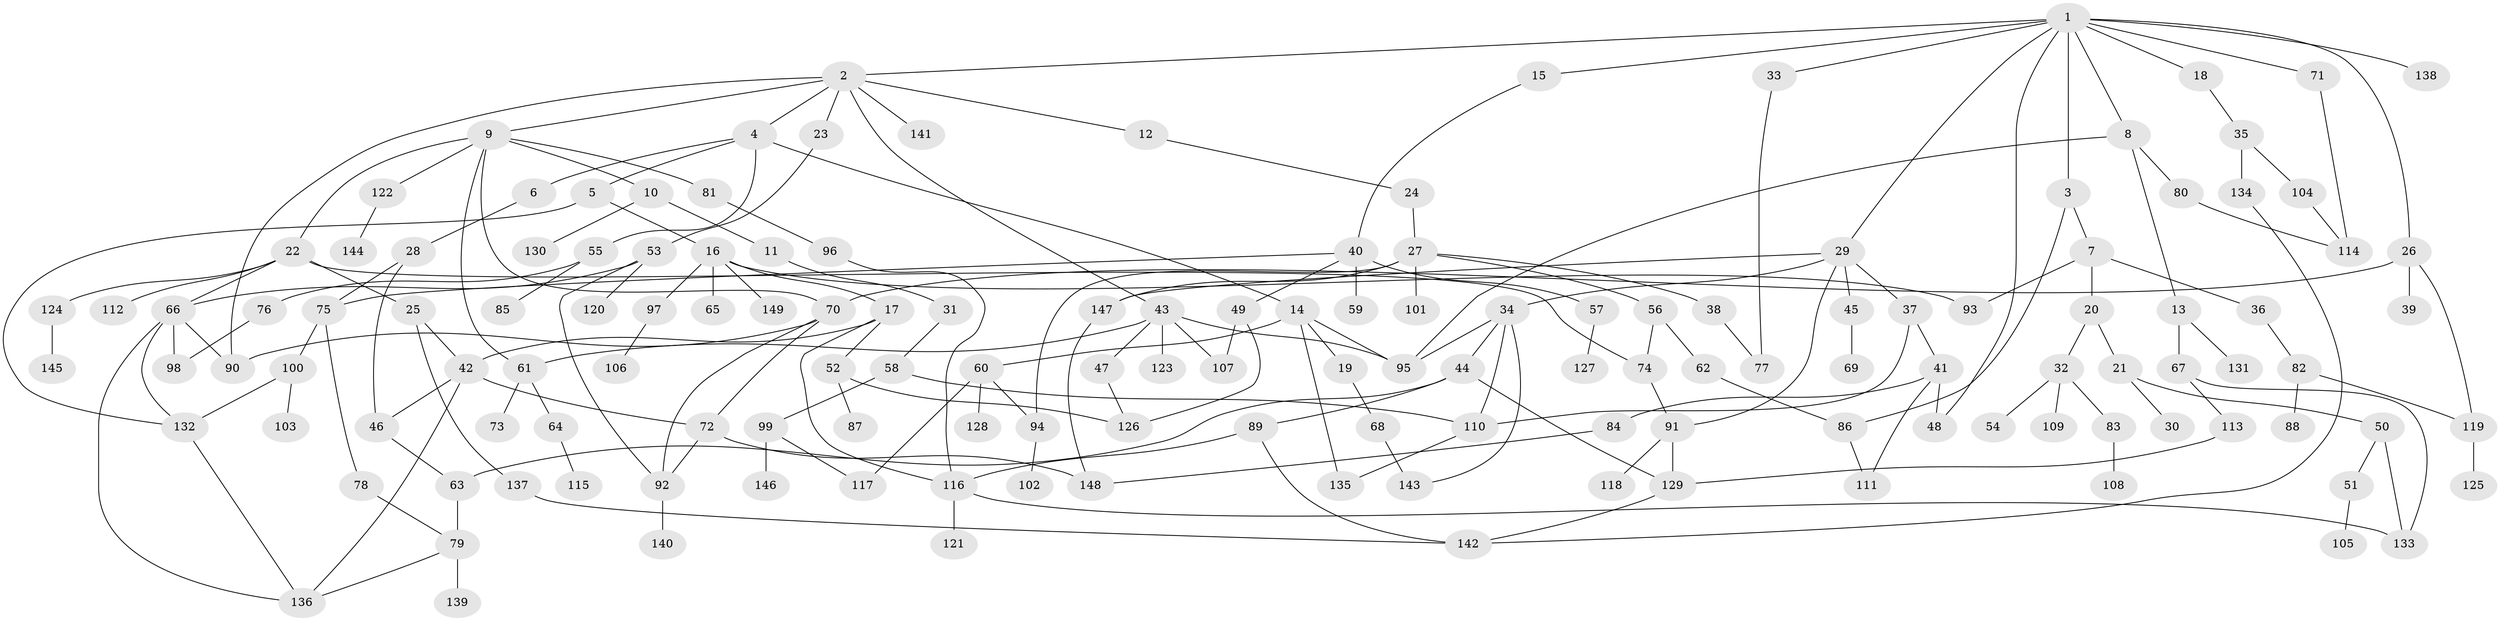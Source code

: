 // Generated by graph-tools (version 1.1) at 2025/42/03/09/25 04:42:05]
// undirected, 149 vertices, 201 edges
graph export_dot {
graph [start="1"]
  node [color=gray90,style=filled];
  1;
  2;
  3;
  4;
  5;
  6;
  7;
  8;
  9;
  10;
  11;
  12;
  13;
  14;
  15;
  16;
  17;
  18;
  19;
  20;
  21;
  22;
  23;
  24;
  25;
  26;
  27;
  28;
  29;
  30;
  31;
  32;
  33;
  34;
  35;
  36;
  37;
  38;
  39;
  40;
  41;
  42;
  43;
  44;
  45;
  46;
  47;
  48;
  49;
  50;
  51;
  52;
  53;
  54;
  55;
  56;
  57;
  58;
  59;
  60;
  61;
  62;
  63;
  64;
  65;
  66;
  67;
  68;
  69;
  70;
  71;
  72;
  73;
  74;
  75;
  76;
  77;
  78;
  79;
  80;
  81;
  82;
  83;
  84;
  85;
  86;
  87;
  88;
  89;
  90;
  91;
  92;
  93;
  94;
  95;
  96;
  97;
  98;
  99;
  100;
  101;
  102;
  103;
  104;
  105;
  106;
  107;
  108;
  109;
  110;
  111;
  112;
  113;
  114;
  115;
  116;
  117;
  118;
  119;
  120;
  121;
  122;
  123;
  124;
  125;
  126;
  127;
  128;
  129;
  130;
  131;
  132;
  133;
  134;
  135;
  136;
  137;
  138;
  139;
  140;
  141;
  142;
  143;
  144;
  145;
  146;
  147;
  148;
  149;
  1 -- 2;
  1 -- 3;
  1 -- 8;
  1 -- 15;
  1 -- 18;
  1 -- 26;
  1 -- 29;
  1 -- 33;
  1 -- 48;
  1 -- 71;
  1 -- 138;
  2 -- 4;
  2 -- 9;
  2 -- 12;
  2 -- 23;
  2 -- 43;
  2 -- 141;
  2 -- 90;
  3 -- 7;
  3 -- 86;
  4 -- 5;
  4 -- 6;
  4 -- 14;
  4 -- 55;
  5 -- 16;
  5 -- 132;
  6 -- 28;
  7 -- 20;
  7 -- 36;
  7 -- 93;
  8 -- 13;
  8 -- 80;
  8 -- 95;
  9 -- 10;
  9 -- 22;
  9 -- 70;
  9 -- 81;
  9 -- 122;
  9 -- 61;
  10 -- 11;
  10 -- 130;
  11 -- 31;
  12 -- 24;
  13 -- 67;
  13 -- 131;
  14 -- 19;
  14 -- 60;
  14 -- 135;
  14 -- 95;
  15 -- 40;
  16 -- 17;
  16 -- 65;
  16 -- 97;
  16 -- 149;
  16 -- 93;
  17 -- 42;
  17 -- 52;
  17 -- 116;
  18 -- 35;
  19 -- 68;
  20 -- 21;
  20 -- 32;
  21 -- 30;
  21 -- 50;
  22 -- 25;
  22 -- 112;
  22 -- 124;
  22 -- 66;
  22 -- 74;
  23 -- 53;
  24 -- 27;
  25 -- 137;
  25 -- 42;
  26 -- 39;
  26 -- 119;
  26 -- 70;
  27 -- 38;
  27 -- 56;
  27 -- 94;
  27 -- 101;
  27 -- 147;
  28 -- 46;
  28 -- 75;
  29 -- 34;
  29 -- 37;
  29 -- 45;
  29 -- 91;
  29 -- 147;
  31 -- 58;
  32 -- 54;
  32 -- 83;
  32 -- 109;
  33 -- 77;
  34 -- 44;
  34 -- 110;
  34 -- 143;
  34 -- 95;
  35 -- 104;
  35 -- 134;
  36 -- 82;
  37 -- 41;
  37 -- 110;
  38 -- 77;
  40 -- 49;
  40 -- 57;
  40 -- 59;
  40 -- 75;
  41 -- 84;
  41 -- 111;
  41 -- 48;
  42 -- 136;
  42 -- 46;
  42 -- 72;
  43 -- 47;
  43 -- 61;
  43 -- 107;
  43 -- 123;
  43 -- 95;
  44 -- 63;
  44 -- 89;
  44 -- 129;
  45 -- 69;
  46 -- 63;
  47 -- 126;
  49 -- 107;
  49 -- 126;
  50 -- 51;
  50 -- 133;
  51 -- 105;
  52 -- 87;
  52 -- 126;
  53 -- 66;
  53 -- 120;
  53 -- 92;
  55 -- 76;
  55 -- 85;
  56 -- 62;
  56 -- 74;
  57 -- 127;
  58 -- 99;
  58 -- 110;
  60 -- 117;
  60 -- 128;
  60 -- 94;
  61 -- 64;
  61 -- 73;
  62 -- 86;
  63 -- 79;
  64 -- 115;
  66 -- 98;
  66 -- 132;
  66 -- 90;
  66 -- 136;
  67 -- 113;
  67 -- 133;
  68 -- 143;
  70 -- 72;
  70 -- 90;
  70 -- 92;
  71 -- 114;
  72 -- 92;
  72 -- 148;
  74 -- 91;
  75 -- 78;
  75 -- 100;
  76 -- 98;
  78 -- 79;
  79 -- 139;
  79 -- 136;
  80 -- 114;
  81 -- 96;
  82 -- 88;
  82 -- 119;
  83 -- 108;
  84 -- 148;
  86 -- 111;
  89 -- 142;
  89 -- 116;
  91 -- 118;
  91 -- 129;
  92 -- 140;
  94 -- 102;
  96 -- 116;
  97 -- 106;
  99 -- 146;
  99 -- 117;
  100 -- 103;
  100 -- 132;
  104 -- 114;
  110 -- 135;
  113 -- 129;
  116 -- 121;
  116 -- 133;
  119 -- 125;
  122 -- 144;
  124 -- 145;
  129 -- 142;
  132 -- 136;
  134 -- 142;
  137 -- 142;
  147 -- 148;
}
